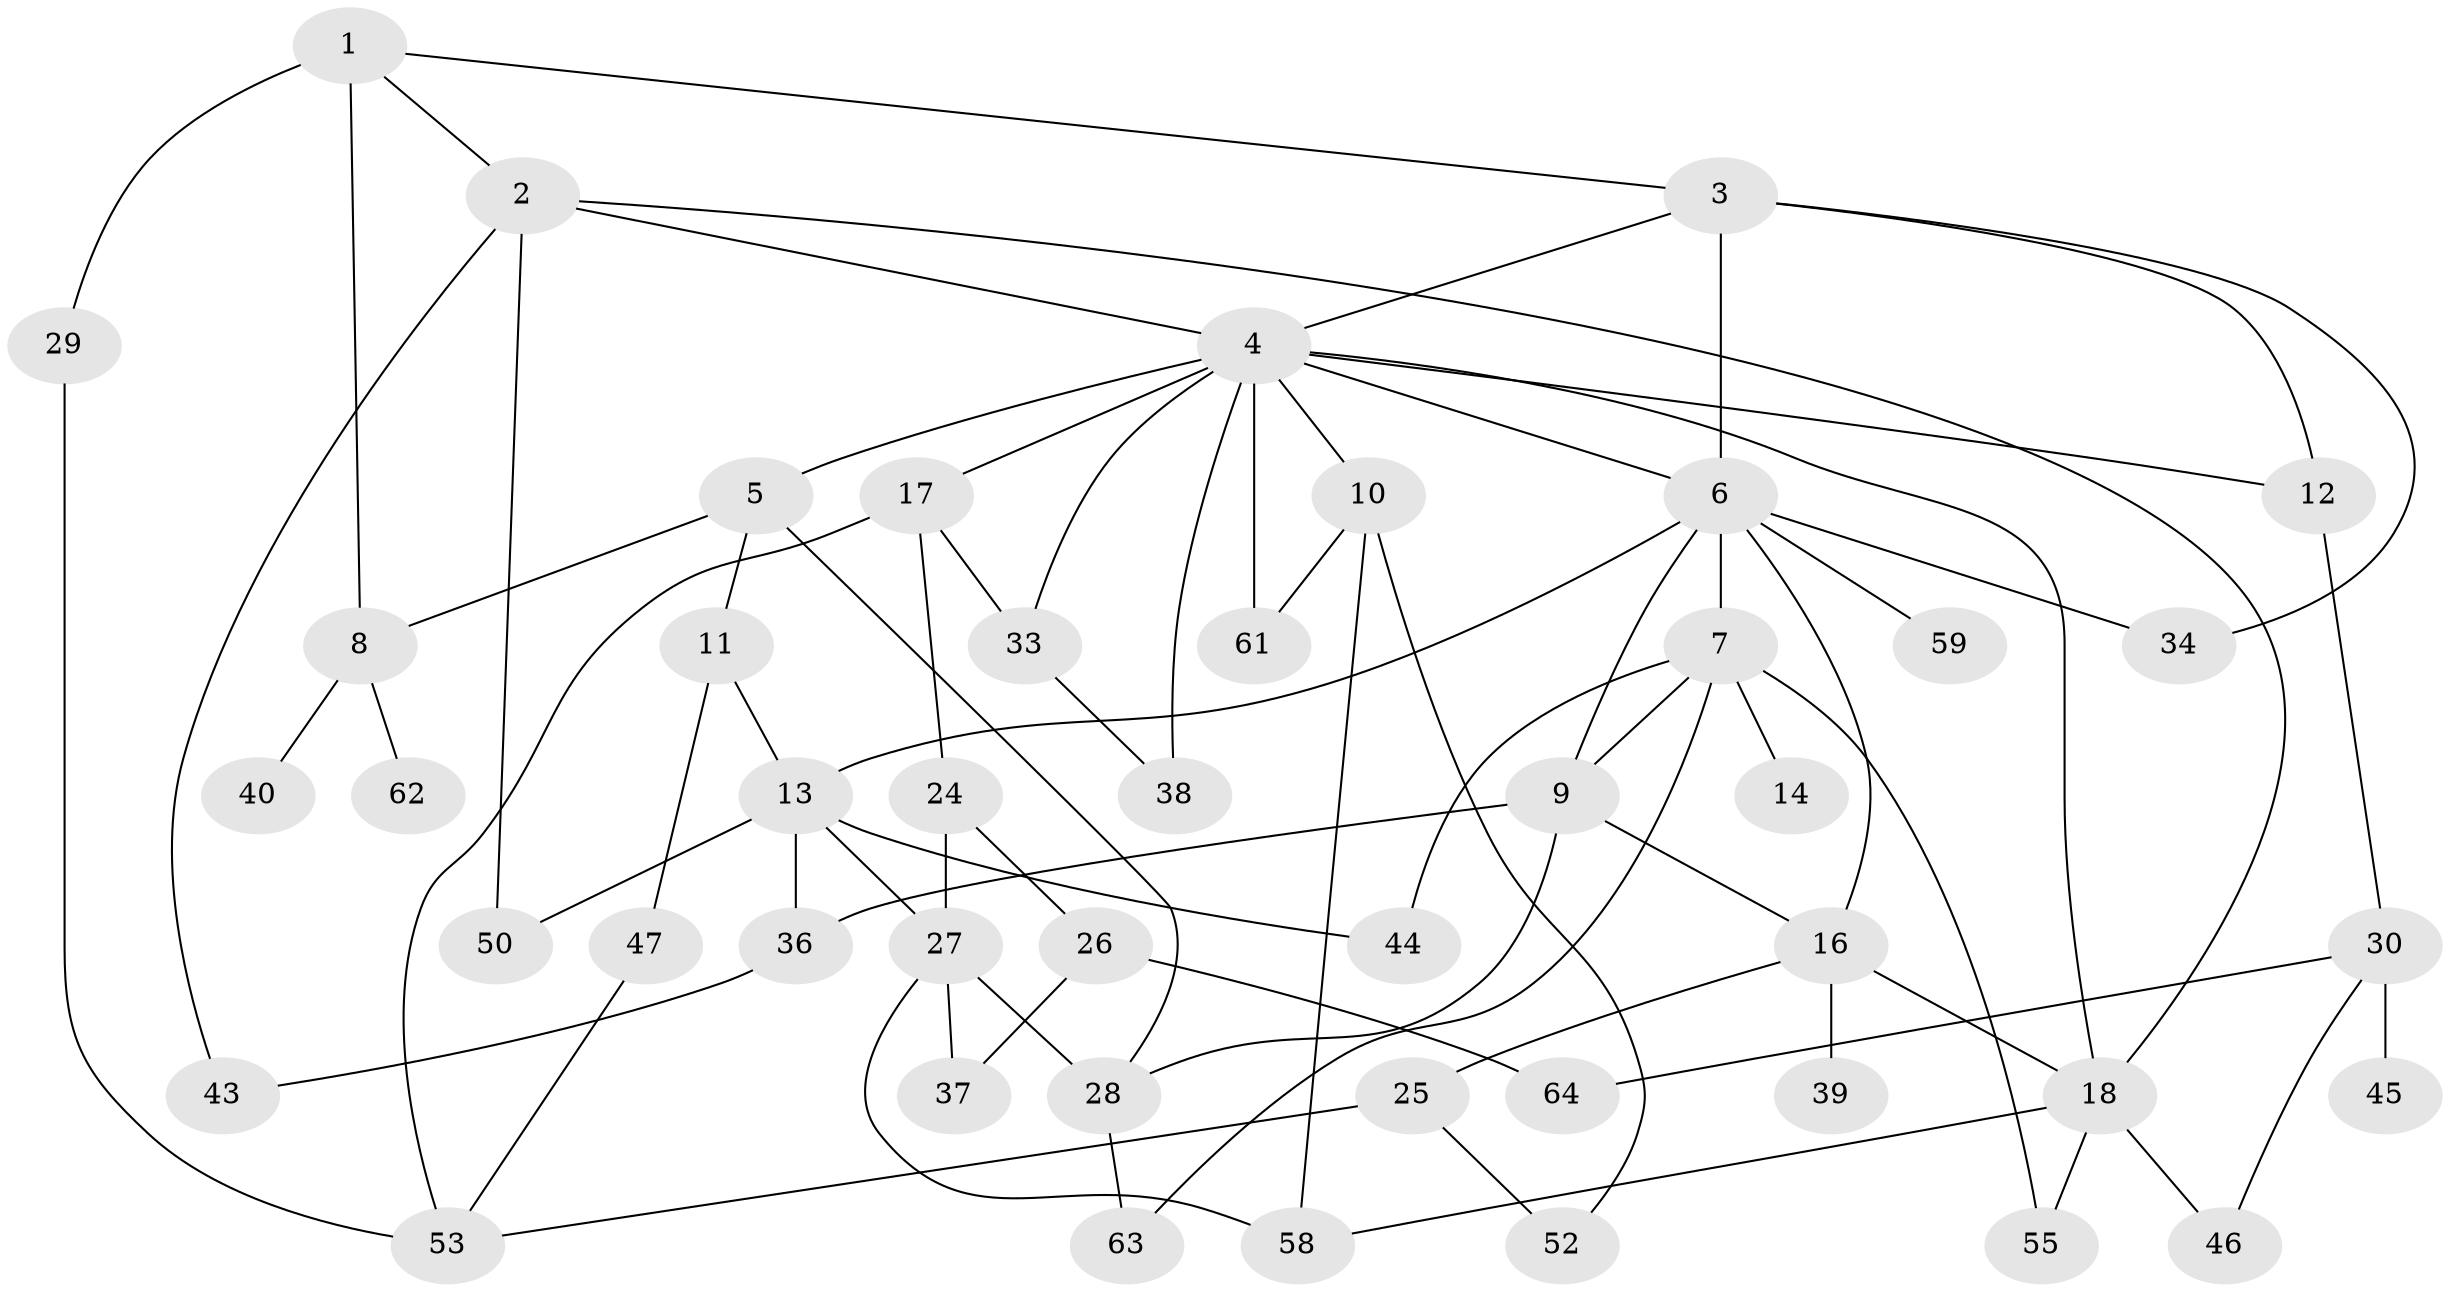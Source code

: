// original degree distribution, {5: 0.07462686567164178, 4: 0.19402985074626866, 9: 0.014925373134328358, 6: 0.029850746268656716, 2: 0.29850746268656714, 3: 0.2537313432835821, 1: 0.13432835820895522}
// Generated by graph-tools (version 1.1) at 2025/10/02/27/25 16:10:51]
// undirected, 46 vertices, 76 edges
graph export_dot {
graph [start="1"]
  node [color=gray90,style=filled];
  1 [super="+35"];
  2 [super="+51"];
  3 [super="+31"];
  4 [super="+20"];
  5;
  6 [super="+19"];
  7 [super="+65"];
  8 [super="+15"];
  9 [super="+22"];
  10;
  11 [super="+42"];
  12;
  13 [super="+23"];
  14;
  16 [super="+49"];
  17;
  18 [super="+21"];
  24;
  25 [super="+54"];
  26;
  27 [super="+32"];
  28 [super="+66"];
  29;
  30 [super="+56"];
  33 [super="+60"];
  34;
  36 [super="+41"];
  37;
  38;
  39;
  40;
  43 [super="+67"];
  44;
  45 [super="+48"];
  46;
  47;
  50;
  52;
  53 [super="+57"];
  55;
  58;
  59;
  61;
  62;
  63;
  64;
  1 -- 2;
  1 -- 3;
  1 -- 29;
  1 -- 8;
  2 -- 50;
  2 -- 43;
  2 -- 18;
  2 -- 4;
  3 -- 4;
  3 -- 6;
  3 -- 34;
  3 -- 12;
  4 -- 5;
  4 -- 6;
  4 -- 10;
  4 -- 12;
  4 -- 17;
  4 -- 18;
  4 -- 61;
  4 -- 38;
  4 -- 33;
  5 -- 8;
  5 -- 11;
  5 -- 28;
  6 -- 7 [weight=2];
  6 -- 13;
  6 -- 59;
  6 -- 34;
  6 -- 16;
  6 -- 9;
  7 -- 9 [weight=2];
  7 -- 14;
  7 -- 44;
  7 -- 63;
  7 -- 55;
  8 -- 40;
  8 -- 62;
  9 -- 16;
  9 -- 36;
  9 -- 28;
  10 -- 52;
  10 -- 61;
  10 -- 58;
  11 -- 13;
  11 -- 47;
  12 -- 30;
  13 -- 50;
  13 -- 27;
  13 -- 44;
  13 -- 36;
  16 -- 18;
  16 -- 25;
  16 -- 39;
  17 -- 24;
  17 -- 33;
  17 -- 53;
  18 -- 46;
  18 -- 55;
  18 -- 58;
  24 -- 26;
  24 -- 27;
  25 -- 52;
  25 -- 53;
  26 -- 37;
  26 -- 64;
  27 -- 37;
  27 -- 28;
  27 -- 58;
  28 -- 63;
  29 -- 53;
  30 -- 45;
  30 -- 46;
  30 -- 64;
  33 -- 38;
  36 -- 43;
  47 -- 53;
}
